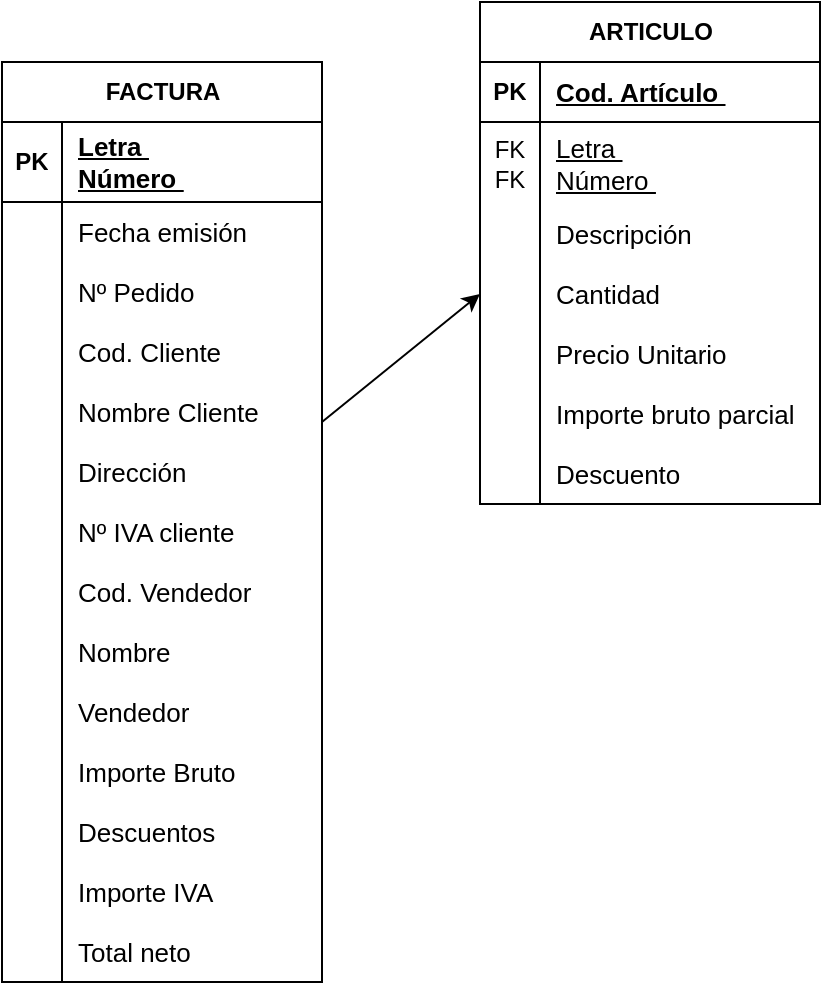 <mxfile version="24.7.12">
  <diagram name="Página-1" id="yjXrZsJAQ-D3UhgPLZkx">
    <mxGraphModel dx="1059" dy="568" grid="1" gridSize="10" guides="1" tooltips="1" connect="1" arrows="1" fold="1" page="1" pageScale="1" pageWidth="827" pageHeight="1169" math="0" shadow="0">
      <root>
        <mxCell id="0" />
        <mxCell id="1" parent="0" />
        <mxCell id="gIJ9uJZzirUKyw6idyDq-14" value="FACTURA" style="shape=table;startSize=30;container=1;collapsible=1;childLayout=tableLayout;fixedRows=1;rowLines=0;fontStyle=1;align=center;resizeLast=1;html=1;" vertex="1" parent="1">
          <mxGeometry x="90" y="260" width="160" height="460" as="geometry" />
        </mxCell>
        <mxCell id="gIJ9uJZzirUKyw6idyDq-15" value="" style="shape=tableRow;horizontal=0;startSize=0;swimlaneHead=0;swimlaneBody=0;fillColor=none;collapsible=0;dropTarget=0;points=[[0,0.5],[1,0.5]];portConstraint=eastwest;top=0;left=0;right=0;bottom=1;" vertex="1" parent="gIJ9uJZzirUKyw6idyDq-14">
          <mxGeometry y="30" width="160" height="40" as="geometry" />
        </mxCell>
        <mxCell id="gIJ9uJZzirUKyw6idyDq-16" value="PK" style="shape=partialRectangle;connectable=0;fillColor=none;top=0;left=0;bottom=0;right=0;fontStyle=1;overflow=hidden;whiteSpace=wrap;html=1;" vertex="1" parent="gIJ9uJZzirUKyw6idyDq-15">
          <mxGeometry width="30" height="40" as="geometry">
            <mxRectangle width="30" height="40" as="alternateBounds" />
          </mxGeometry>
        </mxCell>
        <mxCell id="gIJ9uJZzirUKyw6idyDq-17" value="&lt;div&gt;&lt;div style=&quot;font-size: 13px;&quot;&gt;&lt;u style=&quot;&quot;&gt;Letra&amp;nbsp;&lt;/u&gt;&lt;/div&gt;&lt;div style=&quot;font-size: 13px;&quot;&gt;&lt;u style=&quot;&quot;&gt;Número&amp;nbsp;&lt;/u&gt;&lt;/div&gt;&lt;/div&gt;" style="shape=partialRectangle;connectable=0;fillColor=none;top=0;left=0;bottom=0;right=0;align=left;spacingLeft=6;fontStyle=5;overflow=hidden;whiteSpace=wrap;html=1;" vertex="1" parent="gIJ9uJZzirUKyw6idyDq-15">
          <mxGeometry x="30" width="130" height="40" as="geometry">
            <mxRectangle width="130" height="40" as="alternateBounds" />
          </mxGeometry>
        </mxCell>
        <mxCell id="gIJ9uJZzirUKyw6idyDq-18" value="" style="shape=tableRow;horizontal=0;startSize=0;swimlaneHead=0;swimlaneBody=0;fillColor=none;collapsible=0;dropTarget=0;points=[[0,0.5],[1,0.5]];portConstraint=eastwest;top=0;left=0;right=0;bottom=0;" vertex="1" parent="gIJ9uJZzirUKyw6idyDq-14">
          <mxGeometry y="70" width="160" height="30" as="geometry" />
        </mxCell>
        <mxCell id="gIJ9uJZzirUKyw6idyDq-19" value="" style="shape=partialRectangle;connectable=0;fillColor=none;top=0;left=0;bottom=0;right=0;editable=1;overflow=hidden;whiteSpace=wrap;html=1;" vertex="1" parent="gIJ9uJZzirUKyw6idyDq-18">
          <mxGeometry width="30" height="30" as="geometry">
            <mxRectangle width="30" height="30" as="alternateBounds" />
          </mxGeometry>
        </mxCell>
        <mxCell id="gIJ9uJZzirUKyw6idyDq-20" value="&lt;font style=&quot;font-size: 13px;&quot;&gt;Fecha emisión&amp;nbsp;&lt;/font&gt;" style="shape=partialRectangle;connectable=0;fillColor=none;top=0;left=0;bottom=0;right=0;align=left;spacingLeft=6;overflow=hidden;whiteSpace=wrap;html=1;" vertex="1" parent="gIJ9uJZzirUKyw6idyDq-18">
          <mxGeometry x="30" width="130" height="30" as="geometry">
            <mxRectangle width="130" height="30" as="alternateBounds" />
          </mxGeometry>
        </mxCell>
        <mxCell id="gIJ9uJZzirUKyw6idyDq-21" value="" style="shape=tableRow;horizontal=0;startSize=0;swimlaneHead=0;swimlaneBody=0;fillColor=none;collapsible=0;dropTarget=0;points=[[0,0.5],[1,0.5]];portConstraint=eastwest;top=0;left=0;right=0;bottom=0;" vertex="1" parent="gIJ9uJZzirUKyw6idyDq-14">
          <mxGeometry y="100" width="160" height="30" as="geometry" />
        </mxCell>
        <mxCell id="gIJ9uJZzirUKyw6idyDq-22" value="" style="shape=partialRectangle;connectable=0;fillColor=none;top=0;left=0;bottom=0;right=0;editable=1;overflow=hidden;whiteSpace=wrap;html=1;" vertex="1" parent="gIJ9uJZzirUKyw6idyDq-21">
          <mxGeometry width="30" height="30" as="geometry">
            <mxRectangle width="30" height="30" as="alternateBounds" />
          </mxGeometry>
        </mxCell>
        <mxCell id="gIJ9uJZzirUKyw6idyDq-23" value="&lt;span style=&quot;white-space-collapse: preserve;&quot; class=&quot;selectable-text copyable-text&quot;&gt;&lt;font style=&quot;font-size: 13px;&quot;&gt;Nº Pedido &lt;/font&gt;&lt;/span&gt;" style="shape=partialRectangle;connectable=0;fillColor=none;top=0;left=0;bottom=0;right=0;align=left;spacingLeft=6;overflow=hidden;whiteSpace=wrap;html=1;" vertex="1" parent="gIJ9uJZzirUKyw6idyDq-21">
          <mxGeometry x="30" width="130" height="30" as="geometry">
            <mxRectangle width="130" height="30" as="alternateBounds" />
          </mxGeometry>
        </mxCell>
        <mxCell id="gIJ9uJZzirUKyw6idyDq-24" value="" style="shape=tableRow;horizontal=0;startSize=0;swimlaneHead=0;swimlaneBody=0;fillColor=none;collapsible=0;dropTarget=0;points=[[0,0.5],[1,0.5]];portConstraint=eastwest;top=0;left=0;right=0;bottom=0;" vertex="1" parent="gIJ9uJZzirUKyw6idyDq-14">
          <mxGeometry y="130" width="160" height="30" as="geometry" />
        </mxCell>
        <mxCell id="gIJ9uJZzirUKyw6idyDq-25" value="" style="shape=partialRectangle;connectable=0;fillColor=none;top=0;left=0;bottom=0;right=0;editable=1;overflow=hidden;whiteSpace=wrap;html=1;" vertex="1" parent="gIJ9uJZzirUKyw6idyDq-24">
          <mxGeometry width="30" height="30" as="geometry">
            <mxRectangle width="30" height="30" as="alternateBounds" />
          </mxGeometry>
        </mxCell>
        <mxCell id="gIJ9uJZzirUKyw6idyDq-26" value="&lt;font style=&quot;font-size: 13px;&quot;&gt;Cod. Cliente&amp;nbsp;&lt;/font&gt;" style="shape=partialRectangle;connectable=0;fillColor=none;top=0;left=0;bottom=0;right=0;align=left;spacingLeft=6;overflow=hidden;whiteSpace=wrap;html=1;" vertex="1" parent="gIJ9uJZzirUKyw6idyDq-24">
          <mxGeometry x="30" width="130" height="30" as="geometry">
            <mxRectangle width="130" height="30" as="alternateBounds" />
          </mxGeometry>
        </mxCell>
        <mxCell id="gIJ9uJZzirUKyw6idyDq-27" value="" style="shape=tableRow;horizontal=0;startSize=0;swimlaneHead=0;swimlaneBody=0;fillColor=none;collapsible=0;dropTarget=0;points=[[0,0.5],[1,0.5]];portConstraint=eastwest;top=0;left=0;right=0;bottom=0;" vertex="1" parent="gIJ9uJZzirUKyw6idyDq-14">
          <mxGeometry y="160" width="160" height="30" as="geometry" />
        </mxCell>
        <mxCell id="gIJ9uJZzirUKyw6idyDq-28" value="" style="shape=partialRectangle;connectable=0;fillColor=none;top=0;left=0;bottom=0;right=0;editable=1;overflow=hidden;whiteSpace=wrap;html=1;" vertex="1" parent="gIJ9uJZzirUKyw6idyDq-27">
          <mxGeometry width="30" height="30" as="geometry">
            <mxRectangle width="30" height="30" as="alternateBounds" />
          </mxGeometry>
        </mxCell>
        <mxCell id="gIJ9uJZzirUKyw6idyDq-29" value="&lt;font style=&quot;font-size: 13px;&quot;&gt;Nombre Cliente&amp;nbsp;&lt;/font&gt;" style="shape=partialRectangle;connectable=0;fillColor=none;top=0;left=0;bottom=0;right=0;align=left;spacingLeft=6;overflow=hidden;whiteSpace=wrap;html=1;" vertex="1" parent="gIJ9uJZzirUKyw6idyDq-27">
          <mxGeometry x="30" width="130" height="30" as="geometry">
            <mxRectangle width="130" height="30" as="alternateBounds" />
          </mxGeometry>
        </mxCell>
        <mxCell id="gIJ9uJZzirUKyw6idyDq-30" value="" style="shape=tableRow;horizontal=0;startSize=0;swimlaneHead=0;swimlaneBody=0;fillColor=none;collapsible=0;dropTarget=0;points=[[0,0.5],[1,0.5]];portConstraint=eastwest;top=0;left=0;right=0;bottom=0;" vertex="1" parent="gIJ9uJZzirUKyw6idyDq-14">
          <mxGeometry y="190" width="160" height="30" as="geometry" />
        </mxCell>
        <mxCell id="gIJ9uJZzirUKyw6idyDq-31" value="" style="shape=partialRectangle;connectable=0;fillColor=none;top=0;left=0;bottom=0;right=0;editable=1;overflow=hidden;whiteSpace=wrap;html=1;" vertex="1" parent="gIJ9uJZzirUKyw6idyDq-30">
          <mxGeometry width="30" height="30" as="geometry">
            <mxRectangle width="30" height="30" as="alternateBounds" />
          </mxGeometry>
        </mxCell>
        <mxCell id="gIJ9uJZzirUKyw6idyDq-32" value="&lt;font style=&quot;font-size: 13px;&quot;&gt;Dirección&amp;nbsp;&lt;/font&gt;" style="shape=partialRectangle;connectable=0;fillColor=none;top=0;left=0;bottom=0;right=0;align=left;spacingLeft=6;overflow=hidden;whiteSpace=wrap;html=1;" vertex="1" parent="gIJ9uJZzirUKyw6idyDq-30">
          <mxGeometry x="30" width="130" height="30" as="geometry">
            <mxRectangle width="130" height="30" as="alternateBounds" />
          </mxGeometry>
        </mxCell>
        <mxCell id="gIJ9uJZzirUKyw6idyDq-33" value="" style="shape=tableRow;horizontal=0;startSize=0;swimlaneHead=0;swimlaneBody=0;fillColor=none;collapsible=0;dropTarget=0;points=[[0,0.5],[1,0.5]];portConstraint=eastwest;top=0;left=0;right=0;bottom=0;" vertex="1" parent="gIJ9uJZzirUKyw6idyDq-14">
          <mxGeometry y="220" width="160" height="30" as="geometry" />
        </mxCell>
        <mxCell id="gIJ9uJZzirUKyw6idyDq-34" value="" style="shape=partialRectangle;connectable=0;fillColor=none;top=0;left=0;bottom=0;right=0;editable=1;overflow=hidden;whiteSpace=wrap;html=1;" vertex="1" parent="gIJ9uJZzirUKyw6idyDq-33">
          <mxGeometry width="30" height="30" as="geometry">
            <mxRectangle width="30" height="30" as="alternateBounds" />
          </mxGeometry>
        </mxCell>
        <mxCell id="gIJ9uJZzirUKyw6idyDq-35" value="&lt;font style=&quot;font-size: 13px;&quot;&gt;Nº IVA cliente&amp;nbsp;&lt;/font&gt;" style="shape=partialRectangle;connectable=0;fillColor=none;top=0;left=0;bottom=0;right=0;align=left;spacingLeft=6;overflow=hidden;whiteSpace=wrap;html=1;" vertex="1" parent="gIJ9uJZzirUKyw6idyDq-33">
          <mxGeometry x="30" width="130" height="30" as="geometry">
            <mxRectangle width="130" height="30" as="alternateBounds" />
          </mxGeometry>
        </mxCell>
        <mxCell id="gIJ9uJZzirUKyw6idyDq-36" value="" style="shape=tableRow;horizontal=0;startSize=0;swimlaneHead=0;swimlaneBody=0;fillColor=none;collapsible=0;dropTarget=0;points=[[0,0.5],[1,0.5]];portConstraint=eastwest;top=0;left=0;right=0;bottom=0;" vertex="1" parent="gIJ9uJZzirUKyw6idyDq-14">
          <mxGeometry y="250" width="160" height="30" as="geometry" />
        </mxCell>
        <mxCell id="gIJ9uJZzirUKyw6idyDq-37" value="" style="shape=partialRectangle;connectable=0;fillColor=none;top=0;left=0;bottom=0;right=0;editable=1;overflow=hidden;whiteSpace=wrap;html=1;" vertex="1" parent="gIJ9uJZzirUKyw6idyDq-36">
          <mxGeometry width="30" height="30" as="geometry">
            <mxRectangle width="30" height="30" as="alternateBounds" />
          </mxGeometry>
        </mxCell>
        <mxCell id="gIJ9uJZzirUKyw6idyDq-38" value="&lt;font style=&quot;font-size: 13px;&quot;&gt;Cod. Vendedor&amp;nbsp;&lt;/font&gt;" style="shape=partialRectangle;connectable=0;fillColor=none;top=0;left=0;bottom=0;right=0;align=left;spacingLeft=6;overflow=hidden;whiteSpace=wrap;html=1;" vertex="1" parent="gIJ9uJZzirUKyw6idyDq-36">
          <mxGeometry x="30" width="130" height="30" as="geometry">
            <mxRectangle width="130" height="30" as="alternateBounds" />
          </mxGeometry>
        </mxCell>
        <mxCell id="gIJ9uJZzirUKyw6idyDq-39" value="" style="shape=tableRow;horizontal=0;startSize=0;swimlaneHead=0;swimlaneBody=0;fillColor=none;collapsible=0;dropTarget=0;points=[[0,0.5],[1,0.5]];portConstraint=eastwest;top=0;left=0;right=0;bottom=0;" vertex="1" parent="gIJ9uJZzirUKyw6idyDq-14">
          <mxGeometry y="280" width="160" height="30" as="geometry" />
        </mxCell>
        <mxCell id="gIJ9uJZzirUKyw6idyDq-40" value="" style="shape=partialRectangle;connectable=0;fillColor=none;top=0;left=0;bottom=0;right=0;editable=1;overflow=hidden;whiteSpace=wrap;html=1;" vertex="1" parent="gIJ9uJZzirUKyw6idyDq-39">
          <mxGeometry width="30" height="30" as="geometry">
            <mxRectangle width="30" height="30" as="alternateBounds" />
          </mxGeometry>
        </mxCell>
        <mxCell id="gIJ9uJZzirUKyw6idyDq-41" value="&lt;font style=&quot;font-size: 13px;&quot;&gt;Nombre&amp;nbsp;&lt;/font&gt;" style="shape=partialRectangle;connectable=0;fillColor=none;top=0;left=0;bottom=0;right=0;align=left;spacingLeft=6;overflow=hidden;whiteSpace=wrap;html=1;" vertex="1" parent="gIJ9uJZzirUKyw6idyDq-39">
          <mxGeometry x="30" width="130" height="30" as="geometry">
            <mxRectangle width="130" height="30" as="alternateBounds" />
          </mxGeometry>
        </mxCell>
        <mxCell id="gIJ9uJZzirUKyw6idyDq-42" value="" style="shape=tableRow;horizontal=0;startSize=0;swimlaneHead=0;swimlaneBody=0;fillColor=none;collapsible=0;dropTarget=0;points=[[0,0.5],[1,0.5]];portConstraint=eastwest;top=0;left=0;right=0;bottom=0;" vertex="1" parent="gIJ9uJZzirUKyw6idyDq-14">
          <mxGeometry y="310" width="160" height="30" as="geometry" />
        </mxCell>
        <mxCell id="gIJ9uJZzirUKyw6idyDq-43" value="" style="shape=partialRectangle;connectable=0;fillColor=none;top=0;left=0;bottom=0;right=0;editable=1;overflow=hidden;whiteSpace=wrap;html=1;" vertex="1" parent="gIJ9uJZzirUKyw6idyDq-42">
          <mxGeometry width="30" height="30" as="geometry">
            <mxRectangle width="30" height="30" as="alternateBounds" />
          </mxGeometry>
        </mxCell>
        <mxCell id="gIJ9uJZzirUKyw6idyDq-44" value="&lt;font style=&quot;font-size: 13px;&quot;&gt;Vendedor&lt;/font&gt;" style="shape=partialRectangle;connectable=0;fillColor=none;top=0;left=0;bottom=0;right=0;align=left;spacingLeft=6;overflow=hidden;whiteSpace=wrap;html=1;" vertex="1" parent="gIJ9uJZzirUKyw6idyDq-42">
          <mxGeometry x="30" width="130" height="30" as="geometry">
            <mxRectangle width="130" height="30" as="alternateBounds" />
          </mxGeometry>
        </mxCell>
        <mxCell id="gIJ9uJZzirUKyw6idyDq-45" value="" style="shape=tableRow;horizontal=0;startSize=0;swimlaneHead=0;swimlaneBody=0;fillColor=none;collapsible=0;dropTarget=0;points=[[0,0.5],[1,0.5]];portConstraint=eastwest;top=0;left=0;right=0;bottom=0;" vertex="1" parent="gIJ9uJZzirUKyw6idyDq-14">
          <mxGeometry y="340" width="160" height="30" as="geometry" />
        </mxCell>
        <mxCell id="gIJ9uJZzirUKyw6idyDq-46" value="" style="shape=partialRectangle;connectable=0;fillColor=none;top=0;left=0;bottom=0;right=0;editable=1;overflow=hidden;whiteSpace=wrap;html=1;" vertex="1" parent="gIJ9uJZzirUKyw6idyDq-45">
          <mxGeometry width="30" height="30" as="geometry">
            <mxRectangle width="30" height="30" as="alternateBounds" />
          </mxGeometry>
        </mxCell>
        <mxCell id="gIJ9uJZzirUKyw6idyDq-47" value="&lt;font style=&quot;font-size: 13px;&quot;&gt;Importe Bruto&amp;nbsp;&lt;/font&gt;" style="shape=partialRectangle;connectable=0;fillColor=none;top=0;left=0;bottom=0;right=0;align=left;spacingLeft=6;overflow=hidden;whiteSpace=wrap;html=1;" vertex="1" parent="gIJ9uJZzirUKyw6idyDq-45">
          <mxGeometry x="30" width="130" height="30" as="geometry">
            <mxRectangle width="130" height="30" as="alternateBounds" />
          </mxGeometry>
        </mxCell>
        <mxCell id="gIJ9uJZzirUKyw6idyDq-48" value="" style="shape=tableRow;horizontal=0;startSize=0;swimlaneHead=0;swimlaneBody=0;fillColor=none;collapsible=0;dropTarget=0;points=[[0,0.5],[1,0.5]];portConstraint=eastwest;top=0;left=0;right=0;bottom=0;" vertex="1" parent="gIJ9uJZzirUKyw6idyDq-14">
          <mxGeometry y="370" width="160" height="30" as="geometry" />
        </mxCell>
        <mxCell id="gIJ9uJZzirUKyw6idyDq-49" value="" style="shape=partialRectangle;connectable=0;fillColor=none;top=0;left=0;bottom=0;right=0;editable=1;overflow=hidden;whiteSpace=wrap;html=1;" vertex="1" parent="gIJ9uJZzirUKyw6idyDq-48">
          <mxGeometry width="30" height="30" as="geometry">
            <mxRectangle width="30" height="30" as="alternateBounds" />
          </mxGeometry>
        </mxCell>
        <mxCell id="gIJ9uJZzirUKyw6idyDq-50" value="&lt;font style=&quot;font-size: 13px;&quot;&gt;Descuentos&amp;nbsp;&lt;/font&gt;" style="shape=partialRectangle;connectable=0;fillColor=none;top=0;left=0;bottom=0;right=0;align=left;spacingLeft=6;overflow=hidden;whiteSpace=wrap;html=1;" vertex="1" parent="gIJ9uJZzirUKyw6idyDq-48">
          <mxGeometry x="30" width="130" height="30" as="geometry">
            <mxRectangle width="130" height="30" as="alternateBounds" />
          </mxGeometry>
        </mxCell>
        <mxCell id="gIJ9uJZzirUKyw6idyDq-51" value="" style="shape=tableRow;horizontal=0;startSize=0;swimlaneHead=0;swimlaneBody=0;fillColor=none;collapsible=0;dropTarget=0;points=[[0,0.5],[1,0.5]];portConstraint=eastwest;top=0;left=0;right=0;bottom=0;" vertex="1" parent="gIJ9uJZzirUKyw6idyDq-14">
          <mxGeometry y="400" width="160" height="30" as="geometry" />
        </mxCell>
        <mxCell id="gIJ9uJZzirUKyw6idyDq-52" value="" style="shape=partialRectangle;connectable=0;fillColor=none;top=0;left=0;bottom=0;right=0;editable=1;overflow=hidden;whiteSpace=wrap;html=1;" vertex="1" parent="gIJ9uJZzirUKyw6idyDq-51">
          <mxGeometry width="30" height="30" as="geometry">
            <mxRectangle width="30" height="30" as="alternateBounds" />
          </mxGeometry>
        </mxCell>
        <mxCell id="gIJ9uJZzirUKyw6idyDq-53" value="&lt;font style=&quot;font-size: 13px;&quot;&gt;Importe IVA&amp;nbsp;&lt;/font&gt;" style="shape=partialRectangle;connectable=0;fillColor=none;top=0;left=0;bottom=0;right=0;align=left;spacingLeft=6;overflow=hidden;whiteSpace=wrap;html=1;" vertex="1" parent="gIJ9uJZzirUKyw6idyDq-51">
          <mxGeometry x="30" width="130" height="30" as="geometry">
            <mxRectangle width="130" height="30" as="alternateBounds" />
          </mxGeometry>
        </mxCell>
        <mxCell id="gIJ9uJZzirUKyw6idyDq-54" value="" style="shape=tableRow;horizontal=0;startSize=0;swimlaneHead=0;swimlaneBody=0;fillColor=none;collapsible=0;dropTarget=0;points=[[0,0.5],[1,0.5]];portConstraint=eastwest;top=0;left=0;right=0;bottom=0;" vertex="1" parent="gIJ9uJZzirUKyw6idyDq-14">
          <mxGeometry y="430" width="160" height="30" as="geometry" />
        </mxCell>
        <mxCell id="gIJ9uJZzirUKyw6idyDq-55" value="" style="shape=partialRectangle;connectable=0;fillColor=none;top=0;left=0;bottom=0;right=0;editable=1;overflow=hidden;whiteSpace=wrap;html=1;" vertex="1" parent="gIJ9uJZzirUKyw6idyDq-54">
          <mxGeometry width="30" height="30" as="geometry">
            <mxRectangle width="30" height="30" as="alternateBounds" />
          </mxGeometry>
        </mxCell>
        <mxCell id="gIJ9uJZzirUKyw6idyDq-56" value="&lt;font style=&quot;font-size: 13px;&quot;&gt;Total neto&amp;nbsp;&lt;/font&gt;" style="shape=partialRectangle;connectable=0;fillColor=none;top=0;left=0;bottom=0;right=0;align=left;spacingLeft=6;overflow=hidden;whiteSpace=wrap;html=1;" vertex="1" parent="gIJ9uJZzirUKyw6idyDq-54">
          <mxGeometry x="30" width="130" height="30" as="geometry">
            <mxRectangle width="130" height="30" as="alternateBounds" />
          </mxGeometry>
        </mxCell>
        <mxCell id="gIJ9uJZzirUKyw6idyDq-57" value="ARTICULO" style="shape=table;startSize=30;container=1;collapsible=1;childLayout=tableLayout;fixedRows=1;rowLines=0;fontStyle=1;align=center;resizeLast=1;html=1;" vertex="1" parent="1">
          <mxGeometry x="329" y="230" width="170" height="251" as="geometry" />
        </mxCell>
        <mxCell id="gIJ9uJZzirUKyw6idyDq-58" value="" style="shape=tableRow;horizontal=0;startSize=0;swimlaneHead=0;swimlaneBody=0;fillColor=none;collapsible=0;dropTarget=0;points=[[0,0.5],[1,0.5]];portConstraint=eastwest;top=0;left=0;right=0;bottom=1;" vertex="1" parent="gIJ9uJZzirUKyw6idyDq-57">
          <mxGeometry y="30" width="170" height="30" as="geometry" />
        </mxCell>
        <mxCell id="gIJ9uJZzirUKyw6idyDq-59" value="PK" style="shape=partialRectangle;connectable=0;fillColor=none;top=0;left=0;bottom=0;right=0;fontStyle=1;overflow=hidden;whiteSpace=wrap;html=1;" vertex="1" parent="gIJ9uJZzirUKyw6idyDq-58">
          <mxGeometry width="30" height="30" as="geometry">
            <mxRectangle width="30" height="30" as="alternateBounds" />
          </mxGeometry>
        </mxCell>
        <mxCell id="gIJ9uJZzirUKyw6idyDq-60" value="&lt;font style=&quot;font-size: 13px;&quot;&gt;Cod. Artículo&amp;nbsp;&lt;/font&gt;" style="shape=partialRectangle;connectable=0;fillColor=none;top=0;left=0;bottom=0;right=0;align=left;spacingLeft=6;fontStyle=5;overflow=hidden;whiteSpace=wrap;html=1;" vertex="1" parent="gIJ9uJZzirUKyw6idyDq-58">
          <mxGeometry x="30" width="140" height="30" as="geometry">
            <mxRectangle width="140" height="30" as="alternateBounds" />
          </mxGeometry>
        </mxCell>
        <mxCell id="gIJ9uJZzirUKyw6idyDq-61" value="" style="shape=tableRow;horizontal=0;startSize=0;swimlaneHead=0;swimlaneBody=0;fillColor=none;collapsible=0;dropTarget=0;points=[[0,0.5],[1,0.5]];portConstraint=eastwest;top=0;left=0;right=0;bottom=0;" vertex="1" parent="gIJ9uJZzirUKyw6idyDq-57">
          <mxGeometry y="60" width="170" height="41" as="geometry" />
        </mxCell>
        <mxCell id="gIJ9uJZzirUKyw6idyDq-62" value="FK&lt;div&gt;FK&lt;/div&gt;" style="shape=partialRectangle;connectable=0;fillColor=none;top=0;left=0;bottom=0;right=0;editable=1;overflow=hidden;whiteSpace=wrap;html=1;" vertex="1" parent="gIJ9uJZzirUKyw6idyDq-61">
          <mxGeometry width="30" height="41" as="geometry">
            <mxRectangle width="30" height="41" as="alternateBounds" />
          </mxGeometry>
        </mxCell>
        <mxCell id="gIJ9uJZzirUKyw6idyDq-63" value="&lt;div&gt;&lt;u style=&quot;font-size: 13px; background-color: initial;&quot;&gt;Letra&amp;nbsp;&lt;/u&gt;&lt;br&gt;&lt;/div&gt;&lt;div&gt;&lt;div style=&quot;text-decoration-line: underline; font-size: 13px;&quot;&gt;&lt;u style=&quot;&quot;&gt;Número&amp;nbsp;&lt;/u&gt;&lt;/div&gt;&lt;/div&gt;" style="shape=partialRectangle;connectable=0;fillColor=none;top=0;left=0;bottom=0;right=0;align=left;spacingLeft=6;overflow=hidden;whiteSpace=wrap;html=1;" vertex="1" parent="gIJ9uJZzirUKyw6idyDq-61">
          <mxGeometry x="30" width="140" height="41" as="geometry">
            <mxRectangle width="140" height="41" as="alternateBounds" />
          </mxGeometry>
        </mxCell>
        <mxCell id="gIJ9uJZzirUKyw6idyDq-80" value="" style="shape=tableRow;horizontal=0;startSize=0;swimlaneHead=0;swimlaneBody=0;fillColor=none;collapsible=0;dropTarget=0;points=[[0,0.5],[1,0.5]];portConstraint=eastwest;top=0;left=0;right=0;bottom=0;" vertex="1" parent="gIJ9uJZzirUKyw6idyDq-57">
          <mxGeometry y="101" width="170" height="30" as="geometry" />
        </mxCell>
        <mxCell id="gIJ9uJZzirUKyw6idyDq-81" value="" style="shape=partialRectangle;connectable=0;fillColor=none;top=0;left=0;bottom=0;right=0;editable=1;overflow=hidden;whiteSpace=wrap;html=1;" vertex="1" parent="gIJ9uJZzirUKyw6idyDq-80">
          <mxGeometry width="30" height="30" as="geometry">
            <mxRectangle width="30" height="30" as="alternateBounds" />
          </mxGeometry>
        </mxCell>
        <mxCell id="gIJ9uJZzirUKyw6idyDq-82" value="&lt;font style=&quot;font-size: 13px;&quot;&gt;Descripción&amp;nbsp;&lt;/font&gt;" style="shape=partialRectangle;connectable=0;fillColor=none;top=0;left=0;bottom=0;right=0;align=left;spacingLeft=6;overflow=hidden;whiteSpace=wrap;html=1;" vertex="1" parent="gIJ9uJZzirUKyw6idyDq-80">
          <mxGeometry x="30" width="140" height="30" as="geometry">
            <mxRectangle width="140" height="30" as="alternateBounds" />
          </mxGeometry>
        </mxCell>
        <mxCell id="gIJ9uJZzirUKyw6idyDq-64" value="" style="shape=tableRow;horizontal=0;startSize=0;swimlaneHead=0;swimlaneBody=0;fillColor=none;collapsible=0;dropTarget=0;points=[[0,0.5],[1,0.5]];portConstraint=eastwest;top=0;left=0;right=0;bottom=0;" vertex="1" parent="gIJ9uJZzirUKyw6idyDq-57">
          <mxGeometry y="131" width="170" height="30" as="geometry" />
        </mxCell>
        <mxCell id="gIJ9uJZzirUKyw6idyDq-65" value="" style="shape=partialRectangle;connectable=0;fillColor=none;top=0;left=0;bottom=0;right=0;editable=1;overflow=hidden;whiteSpace=wrap;html=1;" vertex="1" parent="gIJ9uJZzirUKyw6idyDq-64">
          <mxGeometry width="30" height="30" as="geometry">
            <mxRectangle width="30" height="30" as="alternateBounds" />
          </mxGeometry>
        </mxCell>
        <mxCell id="gIJ9uJZzirUKyw6idyDq-66" value="&lt;font style=&quot;font-size: 13px;&quot;&gt;Cantidad&lt;/font&gt;" style="shape=partialRectangle;connectable=0;fillColor=none;top=0;left=0;bottom=0;right=0;align=left;spacingLeft=6;overflow=hidden;whiteSpace=wrap;html=1;" vertex="1" parent="gIJ9uJZzirUKyw6idyDq-64">
          <mxGeometry x="30" width="140" height="30" as="geometry">
            <mxRectangle width="140" height="30" as="alternateBounds" />
          </mxGeometry>
        </mxCell>
        <mxCell id="gIJ9uJZzirUKyw6idyDq-67" value="" style="shape=tableRow;horizontal=0;startSize=0;swimlaneHead=0;swimlaneBody=0;fillColor=none;collapsible=0;dropTarget=0;points=[[0,0.5],[1,0.5]];portConstraint=eastwest;top=0;left=0;right=0;bottom=0;" vertex="1" parent="gIJ9uJZzirUKyw6idyDq-57">
          <mxGeometry y="161" width="170" height="30" as="geometry" />
        </mxCell>
        <mxCell id="gIJ9uJZzirUKyw6idyDq-68" value="" style="shape=partialRectangle;connectable=0;fillColor=none;top=0;left=0;bottom=0;right=0;editable=1;overflow=hidden;whiteSpace=wrap;html=1;" vertex="1" parent="gIJ9uJZzirUKyw6idyDq-67">
          <mxGeometry width="30" height="30" as="geometry">
            <mxRectangle width="30" height="30" as="alternateBounds" />
          </mxGeometry>
        </mxCell>
        <mxCell id="gIJ9uJZzirUKyw6idyDq-69" value="&lt;font style=&quot;font-size: 13px;&quot;&gt;Precio&amp;nbsp;&lt;/font&gt;&lt;span style=&quot;font-size: 13px;&quot;&gt;Unitario&amp;nbsp;&lt;/span&gt;" style="shape=partialRectangle;connectable=0;fillColor=none;top=0;left=0;bottom=0;right=0;align=left;spacingLeft=6;overflow=hidden;whiteSpace=wrap;html=1;" vertex="1" parent="gIJ9uJZzirUKyw6idyDq-67">
          <mxGeometry x="30" width="140" height="30" as="geometry">
            <mxRectangle width="140" height="30" as="alternateBounds" />
          </mxGeometry>
        </mxCell>
        <mxCell id="gIJ9uJZzirUKyw6idyDq-73" value="" style="shape=tableRow;horizontal=0;startSize=0;swimlaneHead=0;swimlaneBody=0;fillColor=none;collapsible=0;dropTarget=0;points=[[0,0.5],[1,0.5]];portConstraint=eastwest;top=0;left=0;right=0;bottom=0;" vertex="1" parent="gIJ9uJZzirUKyw6idyDq-57">
          <mxGeometry y="191" width="170" height="30" as="geometry" />
        </mxCell>
        <mxCell id="gIJ9uJZzirUKyw6idyDq-74" value="" style="shape=partialRectangle;connectable=0;fillColor=none;top=0;left=0;bottom=0;right=0;editable=1;overflow=hidden;whiteSpace=wrap;html=1;" vertex="1" parent="gIJ9uJZzirUKyw6idyDq-73">
          <mxGeometry width="30" height="30" as="geometry">
            <mxRectangle width="30" height="30" as="alternateBounds" />
          </mxGeometry>
        </mxCell>
        <mxCell id="gIJ9uJZzirUKyw6idyDq-75" value="&lt;font style=&quot;font-size: 13px;&quot;&gt;Importe bruto parcial&amp;nbsp;&lt;/font&gt;" style="shape=partialRectangle;connectable=0;fillColor=none;top=0;left=0;bottom=0;right=0;align=left;spacingLeft=6;overflow=hidden;whiteSpace=wrap;html=1;" vertex="1" parent="gIJ9uJZzirUKyw6idyDq-73">
          <mxGeometry x="30" width="140" height="30" as="geometry">
            <mxRectangle width="140" height="30" as="alternateBounds" />
          </mxGeometry>
        </mxCell>
        <mxCell id="gIJ9uJZzirUKyw6idyDq-76" value="" style="shape=tableRow;horizontal=0;startSize=0;swimlaneHead=0;swimlaneBody=0;fillColor=none;collapsible=0;dropTarget=0;points=[[0,0.5],[1,0.5]];portConstraint=eastwest;top=0;left=0;right=0;bottom=0;" vertex="1" parent="gIJ9uJZzirUKyw6idyDq-57">
          <mxGeometry y="221" width="170" height="30" as="geometry" />
        </mxCell>
        <mxCell id="gIJ9uJZzirUKyw6idyDq-77" value="" style="shape=partialRectangle;connectable=0;fillColor=none;top=0;left=0;bottom=0;right=0;editable=1;overflow=hidden;whiteSpace=wrap;html=1;" vertex="1" parent="gIJ9uJZzirUKyw6idyDq-76">
          <mxGeometry width="30" height="30" as="geometry">
            <mxRectangle width="30" height="30" as="alternateBounds" />
          </mxGeometry>
        </mxCell>
        <mxCell id="gIJ9uJZzirUKyw6idyDq-78" value="&lt;font style=&quot;font-size: 13px;&quot;&gt;Descuento&lt;/font&gt;" style="shape=partialRectangle;connectable=0;fillColor=none;top=0;left=0;bottom=0;right=0;align=left;spacingLeft=6;overflow=hidden;whiteSpace=wrap;html=1;" vertex="1" parent="gIJ9uJZzirUKyw6idyDq-76">
          <mxGeometry x="30" width="140" height="30" as="geometry">
            <mxRectangle width="140" height="30" as="alternateBounds" />
          </mxGeometry>
        </mxCell>
        <mxCell id="gIJ9uJZzirUKyw6idyDq-79" value="" style="endArrow=classic;html=1;rounded=0;entryX=0;entryY=0.5;entryDx=0;entryDy=0;" edge="1" parent="1" target="gIJ9uJZzirUKyw6idyDq-64">
          <mxGeometry width="50" height="50" relative="1" as="geometry">
            <mxPoint x="250" y="440" as="sourcePoint" />
            <mxPoint x="320" y="440" as="targetPoint" />
          </mxGeometry>
        </mxCell>
      </root>
    </mxGraphModel>
  </diagram>
</mxfile>
